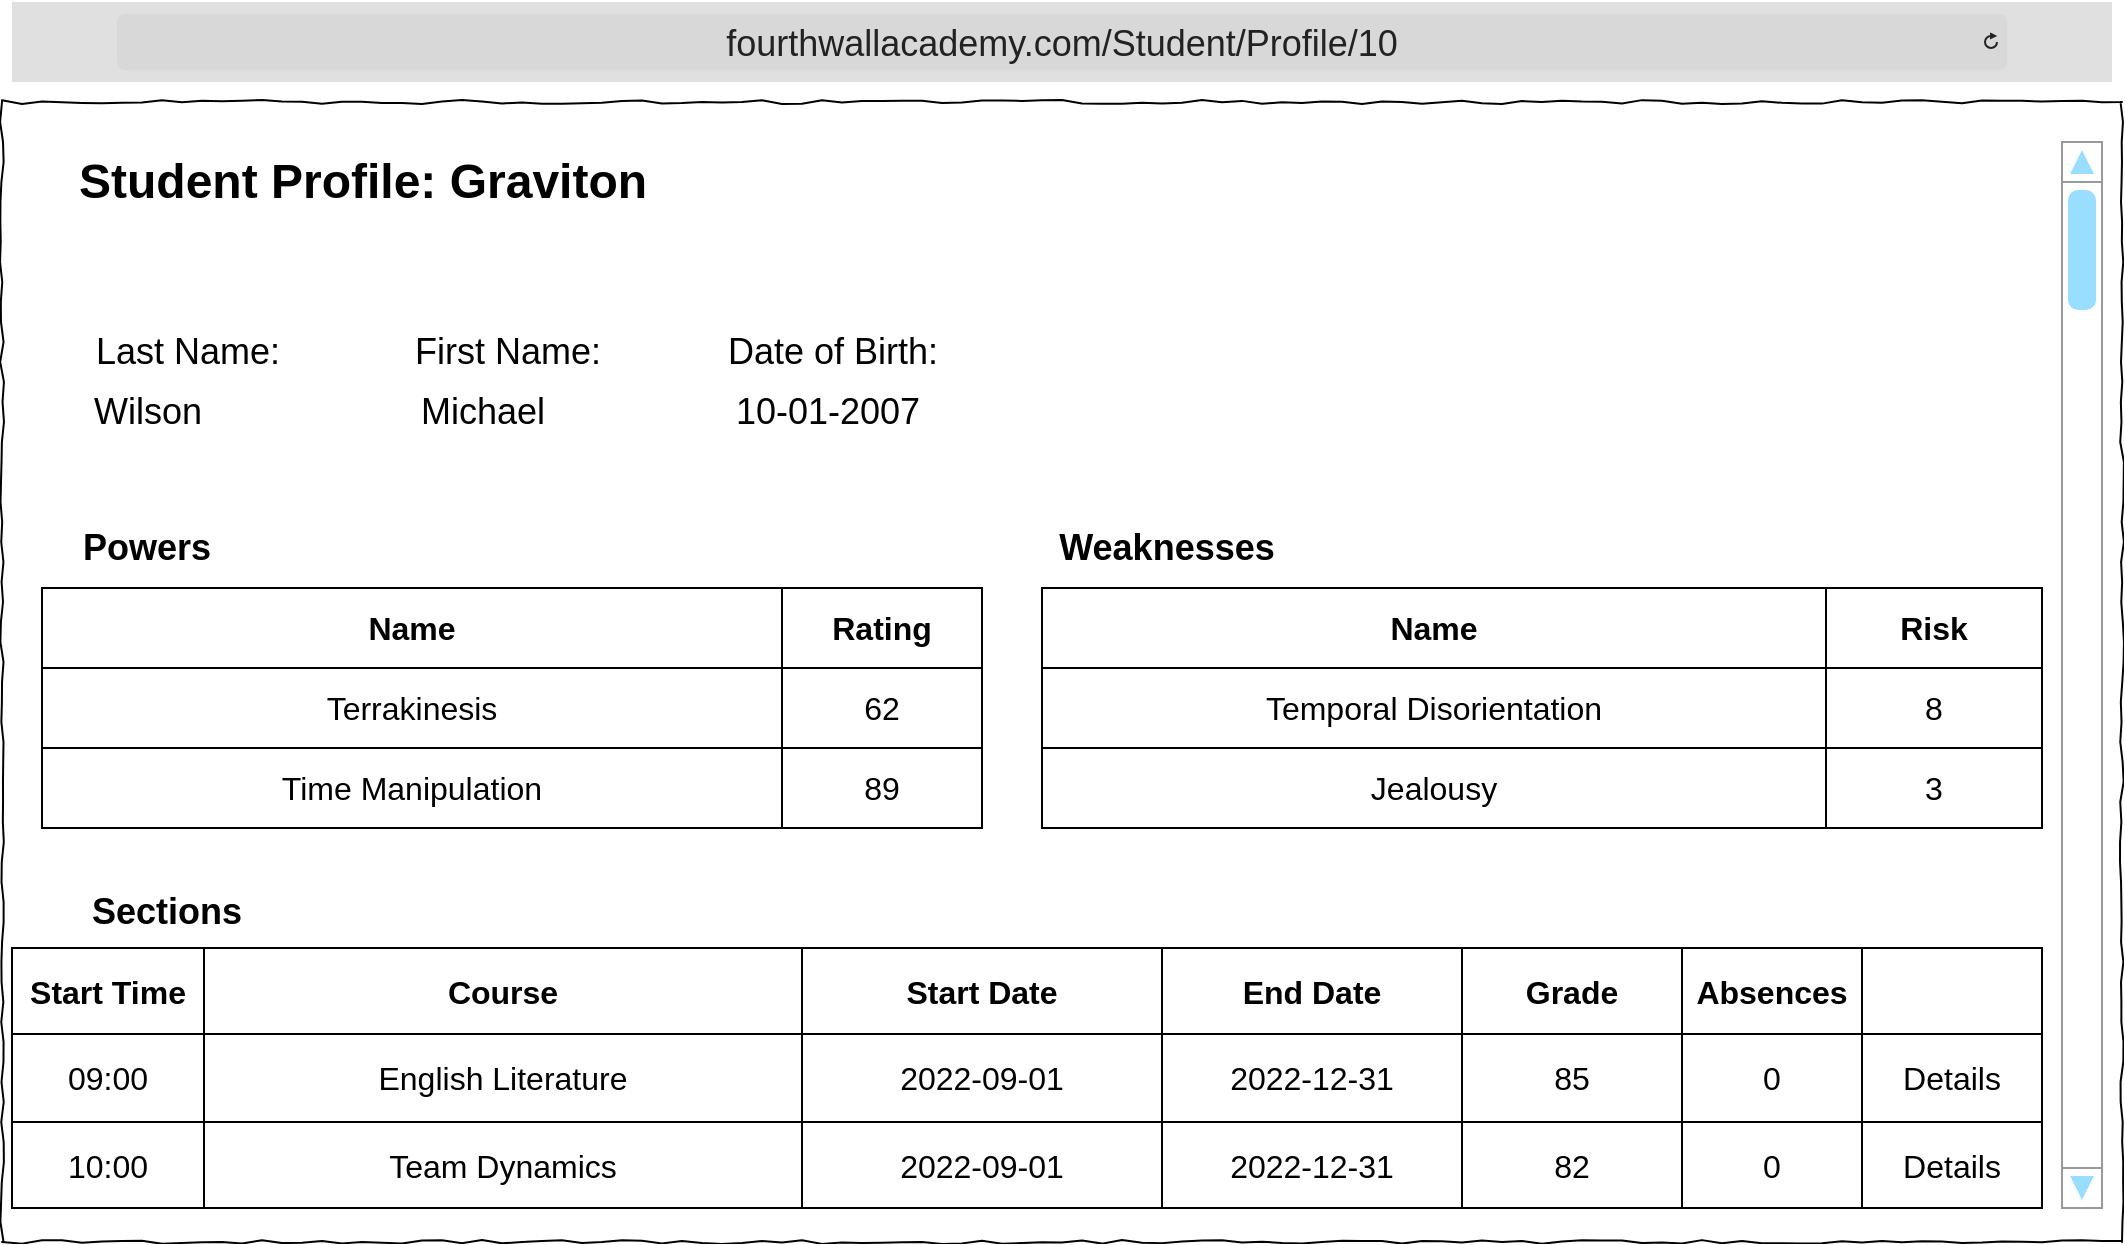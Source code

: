 <mxfile version="26.0.2">
  <diagram name="Page-1" id="03018318-947c-dd8e-b7a3-06fadd420f32">
    <mxGraphModel dx="1434" dy="738" grid="1" gridSize="10" guides="1" tooltips="1" connect="1" arrows="1" fold="1" page="1" pageScale="1" pageWidth="1100" pageHeight="850" background="none" math="0" shadow="0">
      <root>
        <mxCell id="0" />
        <mxCell id="1" parent="0" />
        <mxCell id="677b7b8949515195-1" value="" style="whiteSpace=wrap;html=1;rounded=0;shadow=0;labelBackgroundColor=none;strokeColor=#000000;strokeWidth=1;fillColor=none;fontFamily=Verdana;fontSize=12;fontColor=#000000;align=center;comic=1;" parent="1" vertex="1">
          <mxGeometry x="20" y="70" width="1060" height="570" as="geometry" />
        </mxCell>
        <mxCell id="LmwmgGfayQPv5SeDVGtm-14" value="&lt;font style=&quot;font-size: 18px;&quot;&gt;fourthwallacademy.com/Student/Profile/10&lt;/font&gt;" style="html=1;strokeWidth=1;shadow=0;dashed=0;shape=mxgraph.ios7ui.url;fillColor=#e0e0e0;strokeColor=#c0c0c0;buttonText=;strokeColor2=#222222;fontColor=#222222;fontSize=8;spacingTop=2;align=center;whiteSpace=wrap;" parent="1" vertex="1">
          <mxGeometry x="25" y="20" width="1050" height="40" as="geometry" />
        </mxCell>
        <mxCell id="yyuM_Z-W85GqfefdKvoD-1" value="&lt;font style=&quot;font-size: 18px;&quot;&gt;Wilson&lt;/font&gt;" style="text;html=1;align=center;verticalAlign=middle;whiteSpace=wrap;rounded=0;" parent="1" vertex="1">
          <mxGeometry x="57.5" y="210" width="70" height="30" as="geometry" />
        </mxCell>
        <mxCell id="yyuM_Z-W85GqfefdKvoD-2" value="&lt;font style=&quot;font-size: 18px;&quot;&gt;Last Name:&lt;/font&gt;" style="text;html=1;align=center;verticalAlign=middle;whiteSpace=wrap;rounded=0;" parent="1" vertex="1">
          <mxGeometry x="57.5" y="180" width="110" height="30" as="geometry" />
        </mxCell>
        <mxCell id="yyuM_Z-W85GqfefdKvoD-3" value="Student Profile: Graviton" style="text;strokeColor=none;fillColor=none;html=1;fontSize=24;fontStyle=1;verticalAlign=middle;align=center;" parent="1" vertex="1">
          <mxGeometry x="40" y="90" width="320" height="40" as="geometry" />
        </mxCell>
        <mxCell id="yyuM_Z-W85GqfefdKvoD-4" value="&lt;font style=&quot;font-size: 18px;&quot;&gt;First Name:&lt;/font&gt;" style="text;html=1;align=center;verticalAlign=middle;whiteSpace=wrap;rounded=0;" parent="1" vertex="1">
          <mxGeometry x="217.5" y="180" width="110" height="30" as="geometry" />
        </mxCell>
        <mxCell id="yyuM_Z-W85GqfefdKvoD-5" value="&lt;font style=&quot;font-size: 18px;&quot;&gt;Michael&lt;/font&gt;" style="text;html=1;align=center;verticalAlign=middle;whiteSpace=wrap;rounded=0;" parent="1" vertex="1">
          <mxGeometry x="227.5" y="210" width="65" height="30" as="geometry" />
        </mxCell>
        <mxCell id="yyuM_Z-W85GqfefdKvoD-6" value="&lt;font style=&quot;font-size: 18px;&quot;&gt;Date of Birth:&amp;nbsp;&lt;/font&gt;" style="text;html=1;align=center;verticalAlign=middle;whiteSpace=wrap;rounded=0;" parent="1" vertex="1">
          <mxGeometry x="377.5" y="180" width="120" height="30" as="geometry" />
        </mxCell>
        <mxCell id="yyuM_Z-W85GqfefdKvoD-7" value="&lt;span style=&quot;font-size: 18px;&quot;&gt;10-01-2007&lt;/span&gt;" style="text;html=1;align=center;verticalAlign=middle;whiteSpace=wrap;rounded=0;" parent="1" vertex="1">
          <mxGeometry x="377.5" y="210" width="110" height="30" as="geometry" />
        </mxCell>
        <mxCell id="yyuM_Z-W85GqfefdKvoD-21" value="" style="shape=table;startSize=0;container=1;collapsible=0;childLayout=tableLayout;fontSize=16;" parent="1" vertex="1">
          <mxGeometry x="40" y="313" width="470" height="120" as="geometry" />
        </mxCell>
        <mxCell id="yyuM_Z-W85GqfefdKvoD-22" value="" style="shape=tableRow;horizontal=0;startSize=0;swimlaneHead=0;swimlaneBody=0;strokeColor=inherit;top=0;left=0;bottom=0;right=0;collapsible=0;dropTarget=0;fillColor=none;points=[[0,0.5],[1,0.5]];portConstraint=eastwest;fontSize=16;" parent="yyuM_Z-W85GqfefdKvoD-21" vertex="1">
          <mxGeometry width="470" height="40" as="geometry" />
        </mxCell>
        <mxCell id="yyuM_Z-W85GqfefdKvoD-23" value="&lt;b&gt;Name&lt;/b&gt;" style="shape=partialRectangle;html=1;whiteSpace=wrap;connectable=0;strokeColor=inherit;overflow=hidden;fillColor=none;top=0;left=0;bottom=0;right=0;pointerEvents=1;fontSize=16;" parent="yyuM_Z-W85GqfefdKvoD-22" vertex="1">
          <mxGeometry width="370" height="40" as="geometry">
            <mxRectangle width="370" height="40" as="alternateBounds" />
          </mxGeometry>
        </mxCell>
        <mxCell id="yyuM_Z-W85GqfefdKvoD-25" value="&lt;b&gt;Rating&lt;/b&gt;" style="shape=partialRectangle;html=1;whiteSpace=wrap;connectable=0;strokeColor=inherit;overflow=hidden;fillColor=none;top=0;left=0;bottom=0;right=0;pointerEvents=1;fontSize=16;" parent="yyuM_Z-W85GqfefdKvoD-22" vertex="1">
          <mxGeometry x="370" width="100" height="40" as="geometry">
            <mxRectangle width="100" height="40" as="alternateBounds" />
          </mxGeometry>
        </mxCell>
        <mxCell id="yyuM_Z-W85GqfefdKvoD-26" value="" style="shape=tableRow;horizontal=0;startSize=0;swimlaneHead=0;swimlaneBody=0;strokeColor=inherit;top=0;left=0;bottom=0;right=0;collapsible=0;dropTarget=0;fillColor=none;points=[[0,0.5],[1,0.5]];portConstraint=eastwest;fontSize=16;" parent="yyuM_Z-W85GqfefdKvoD-21" vertex="1">
          <mxGeometry y="40" width="470" height="40" as="geometry" />
        </mxCell>
        <mxCell id="yyuM_Z-W85GqfefdKvoD-27" value="Terrakinesis" style="shape=partialRectangle;html=1;whiteSpace=wrap;connectable=0;strokeColor=inherit;overflow=hidden;fillColor=none;top=0;left=0;bottom=0;right=0;pointerEvents=1;fontSize=16;" parent="yyuM_Z-W85GqfefdKvoD-26" vertex="1">
          <mxGeometry width="370" height="40" as="geometry">
            <mxRectangle width="370" height="40" as="alternateBounds" />
          </mxGeometry>
        </mxCell>
        <mxCell id="yyuM_Z-W85GqfefdKvoD-29" value="62" style="shape=partialRectangle;html=1;whiteSpace=wrap;connectable=0;strokeColor=inherit;overflow=hidden;fillColor=none;top=0;left=0;bottom=0;right=0;pointerEvents=1;fontSize=16;" parent="yyuM_Z-W85GqfefdKvoD-26" vertex="1">
          <mxGeometry x="370" width="100" height="40" as="geometry">
            <mxRectangle width="100" height="40" as="alternateBounds" />
          </mxGeometry>
        </mxCell>
        <mxCell id="yyuM_Z-W85GqfefdKvoD-30" value="" style="shape=tableRow;horizontal=0;startSize=0;swimlaneHead=0;swimlaneBody=0;strokeColor=inherit;top=0;left=0;bottom=0;right=0;collapsible=0;dropTarget=0;fillColor=none;points=[[0,0.5],[1,0.5]];portConstraint=eastwest;fontSize=16;" parent="yyuM_Z-W85GqfefdKvoD-21" vertex="1">
          <mxGeometry y="80" width="470" height="40" as="geometry" />
        </mxCell>
        <mxCell id="yyuM_Z-W85GqfefdKvoD-31" value="Time Manipulation" style="shape=partialRectangle;html=1;whiteSpace=wrap;connectable=0;strokeColor=inherit;overflow=hidden;fillColor=none;top=0;left=0;bottom=0;right=0;pointerEvents=1;fontSize=16;" parent="yyuM_Z-W85GqfefdKvoD-30" vertex="1">
          <mxGeometry width="370" height="40" as="geometry">
            <mxRectangle width="370" height="40" as="alternateBounds" />
          </mxGeometry>
        </mxCell>
        <mxCell id="yyuM_Z-W85GqfefdKvoD-33" value="89" style="shape=partialRectangle;html=1;whiteSpace=wrap;connectable=0;strokeColor=inherit;overflow=hidden;fillColor=none;top=0;left=0;bottom=0;right=0;pointerEvents=1;fontSize=16;" parent="yyuM_Z-W85GqfefdKvoD-30" vertex="1">
          <mxGeometry x="370" width="100" height="40" as="geometry">
            <mxRectangle width="100" height="40" as="alternateBounds" />
          </mxGeometry>
        </mxCell>
        <mxCell id="yyuM_Z-W85GqfefdKvoD-37" value="&lt;b&gt;&lt;font style=&quot;font-size: 18px;&quot;&gt;Powers&lt;/font&gt;&lt;/b&gt;" style="text;html=1;align=center;verticalAlign=middle;whiteSpace=wrap;rounded=0;" parent="1" vertex="1">
          <mxGeometry x="40" y="278" width="105" height="30" as="geometry" />
        </mxCell>
        <mxCell id="yyuM_Z-W85GqfefdKvoD-39" value="&lt;b&gt;&lt;font style=&quot;font-size: 18px;&quot;&gt;Weaknesses&lt;/font&gt;&lt;/b&gt;" style="text;html=1;align=center;verticalAlign=middle;whiteSpace=wrap;rounded=0;" parent="1" vertex="1">
          <mxGeometry x="550" y="278" width="105" height="30" as="geometry" />
        </mxCell>
        <mxCell id="yyuM_Z-W85GqfefdKvoD-41" value="" style="shape=table;startSize=0;container=1;collapsible=0;childLayout=tableLayout;fontSize=16;" parent="1" vertex="1">
          <mxGeometry x="540" y="313" width="500" height="120" as="geometry" />
        </mxCell>
        <mxCell id="yyuM_Z-W85GqfefdKvoD-42" value="" style="shape=tableRow;horizontal=0;startSize=0;swimlaneHead=0;swimlaneBody=0;strokeColor=inherit;top=0;left=0;bottom=0;right=0;collapsible=0;dropTarget=0;fillColor=none;points=[[0,0.5],[1,0.5]];portConstraint=eastwest;fontSize=16;" parent="yyuM_Z-W85GqfefdKvoD-41" vertex="1">
          <mxGeometry width="500" height="40" as="geometry" />
        </mxCell>
        <mxCell id="yyuM_Z-W85GqfefdKvoD-43" value="&lt;b&gt;Name&lt;/b&gt;" style="shape=partialRectangle;html=1;whiteSpace=wrap;connectable=0;strokeColor=inherit;overflow=hidden;fillColor=none;top=0;left=0;bottom=0;right=0;pointerEvents=1;fontSize=16;" parent="yyuM_Z-W85GqfefdKvoD-42" vertex="1">
          <mxGeometry width="392" height="40" as="geometry">
            <mxRectangle width="392" height="40" as="alternateBounds" />
          </mxGeometry>
        </mxCell>
        <mxCell id="yyuM_Z-W85GqfefdKvoD-45" value="&lt;b&gt;Risk&lt;/b&gt;" style="shape=partialRectangle;html=1;whiteSpace=wrap;connectable=0;strokeColor=inherit;overflow=hidden;fillColor=none;top=0;left=0;bottom=0;right=0;pointerEvents=1;fontSize=16;" parent="yyuM_Z-W85GqfefdKvoD-42" vertex="1">
          <mxGeometry x="392" width="108" height="40" as="geometry">
            <mxRectangle width="108" height="40" as="alternateBounds" />
          </mxGeometry>
        </mxCell>
        <mxCell id="yyuM_Z-W85GqfefdKvoD-47" value="" style="shape=tableRow;horizontal=0;startSize=0;swimlaneHead=0;swimlaneBody=0;strokeColor=inherit;top=0;left=0;bottom=0;right=0;collapsible=0;dropTarget=0;fillColor=none;points=[[0,0.5],[1,0.5]];portConstraint=eastwest;fontSize=16;" parent="yyuM_Z-W85GqfefdKvoD-41" vertex="1">
          <mxGeometry y="40" width="500" height="40" as="geometry" />
        </mxCell>
        <mxCell id="yyuM_Z-W85GqfefdKvoD-48" value="Temporal Disorientation" style="shape=partialRectangle;html=1;whiteSpace=wrap;connectable=0;strokeColor=inherit;overflow=hidden;fillColor=none;top=0;left=0;bottom=0;right=0;pointerEvents=1;fontSize=16;" parent="yyuM_Z-W85GqfefdKvoD-47" vertex="1">
          <mxGeometry width="392" height="40" as="geometry">
            <mxRectangle width="392" height="40" as="alternateBounds" />
          </mxGeometry>
        </mxCell>
        <mxCell id="yyuM_Z-W85GqfefdKvoD-50" value="8" style="shape=partialRectangle;html=1;whiteSpace=wrap;connectable=0;strokeColor=inherit;overflow=hidden;fillColor=none;top=0;left=0;bottom=0;right=0;pointerEvents=1;fontSize=16;" parent="yyuM_Z-W85GqfefdKvoD-47" vertex="1">
          <mxGeometry x="392" width="108" height="40" as="geometry">
            <mxRectangle width="108" height="40" as="alternateBounds" />
          </mxGeometry>
        </mxCell>
        <mxCell id="yyuM_Z-W85GqfefdKvoD-52" value="" style="shape=tableRow;horizontal=0;startSize=0;swimlaneHead=0;swimlaneBody=0;strokeColor=inherit;top=0;left=0;bottom=0;right=0;collapsible=0;dropTarget=0;fillColor=none;points=[[0,0.5],[1,0.5]];portConstraint=eastwest;fontSize=16;" parent="yyuM_Z-W85GqfefdKvoD-41" vertex="1">
          <mxGeometry y="80" width="500" height="40" as="geometry" />
        </mxCell>
        <mxCell id="yyuM_Z-W85GqfefdKvoD-53" value="Jealousy" style="shape=partialRectangle;html=1;whiteSpace=wrap;connectable=0;strokeColor=inherit;overflow=hidden;fillColor=none;top=0;left=0;bottom=0;right=0;pointerEvents=1;fontSize=16;" parent="yyuM_Z-W85GqfefdKvoD-52" vertex="1">
          <mxGeometry width="392" height="40" as="geometry">
            <mxRectangle width="392" height="40" as="alternateBounds" />
          </mxGeometry>
        </mxCell>
        <mxCell id="yyuM_Z-W85GqfefdKvoD-55" value="3" style="shape=partialRectangle;html=1;whiteSpace=wrap;connectable=0;strokeColor=inherit;overflow=hidden;fillColor=none;top=0;left=0;bottom=0;right=0;pointerEvents=1;fontSize=16;" parent="yyuM_Z-W85GqfefdKvoD-52" vertex="1">
          <mxGeometry x="392" width="108" height="40" as="geometry">
            <mxRectangle width="108" height="40" as="alternateBounds" />
          </mxGeometry>
        </mxCell>
        <mxCell id="MeoE3m0ix6BkU6B8S3G8-1" value="" style="shape=table;startSize=0;container=1;collapsible=0;childLayout=tableLayout;fontSize=16;" parent="1" vertex="1">
          <mxGeometry x="25" y="493" width="1015" height="130" as="geometry" />
        </mxCell>
        <mxCell id="MeoE3m0ix6BkU6B8S3G8-2" value="" style="shape=tableRow;horizontal=0;startSize=0;swimlaneHead=0;swimlaneBody=0;strokeColor=inherit;top=0;left=0;bottom=0;right=0;collapsible=0;dropTarget=0;fillColor=none;points=[[0,0.5],[1,0.5]];portConstraint=eastwest;fontSize=16;" parent="MeoE3m0ix6BkU6B8S3G8-1" vertex="1">
          <mxGeometry width="1015" height="43" as="geometry" />
        </mxCell>
        <mxCell id="MeoE3m0ix6BkU6B8S3G8-31" value="&lt;b&gt;Start Time&lt;/b&gt;" style="shape=partialRectangle;html=1;whiteSpace=wrap;connectable=0;strokeColor=inherit;overflow=hidden;fillColor=none;top=0;left=0;bottom=0;right=0;pointerEvents=1;fontSize=16;" parent="MeoE3m0ix6BkU6B8S3G8-2" vertex="1">
          <mxGeometry width="96" height="43" as="geometry">
            <mxRectangle width="96" height="43" as="alternateBounds" />
          </mxGeometry>
        </mxCell>
        <mxCell id="MeoE3m0ix6BkU6B8S3G8-3" value="&lt;b&gt;Course&lt;/b&gt;" style="shape=partialRectangle;html=1;whiteSpace=wrap;connectable=0;strokeColor=inherit;overflow=hidden;fillColor=none;top=0;left=0;bottom=0;right=0;pointerEvents=1;fontSize=16;" parent="MeoE3m0ix6BkU6B8S3G8-2" vertex="1">
          <mxGeometry x="96" width="299" height="43" as="geometry">
            <mxRectangle width="299" height="43" as="alternateBounds" />
          </mxGeometry>
        </mxCell>
        <mxCell id="MeoE3m0ix6BkU6B8S3G8-20" value="&lt;b&gt;Start Date&lt;/b&gt;" style="shape=partialRectangle;html=1;whiteSpace=wrap;connectable=0;strokeColor=inherit;overflow=hidden;fillColor=none;top=0;left=0;bottom=0;right=0;pointerEvents=1;fontSize=16;" parent="MeoE3m0ix6BkU6B8S3G8-2" vertex="1">
          <mxGeometry x="395" width="180" height="43" as="geometry">
            <mxRectangle width="180" height="43" as="alternateBounds" />
          </mxGeometry>
        </mxCell>
        <mxCell id="MeoE3m0ix6BkU6B8S3G8-17" value="&lt;b&gt;End Date&lt;/b&gt;" style="shape=partialRectangle;html=1;whiteSpace=wrap;connectable=0;strokeColor=inherit;overflow=hidden;fillColor=none;top=0;left=0;bottom=0;right=0;pointerEvents=1;fontSize=16;" parent="MeoE3m0ix6BkU6B8S3G8-2" vertex="1">
          <mxGeometry x="575" width="150" height="43" as="geometry">
            <mxRectangle width="150" height="43" as="alternateBounds" />
          </mxGeometry>
        </mxCell>
        <mxCell id="MeoE3m0ix6BkU6B8S3G8-4" value="&lt;b&gt;Grade&lt;/b&gt;" style="shape=partialRectangle;html=1;whiteSpace=wrap;connectable=0;strokeColor=inherit;overflow=hidden;fillColor=none;top=0;left=0;bottom=0;right=0;pointerEvents=1;fontSize=16;" parent="MeoE3m0ix6BkU6B8S3G8-2" vertex="1">
          <mxGeometry x="725" width="110" height="43" as="geometry">
            <mxRectangle width="110" height="43" as="alternateBounds" />
          </mxGeometry>
        </mxCell>
        <mxCell id="MeoE3m0ix6BkU6B8S3G8-5" value="&lt;b&gt;Absences&lt;/b&gt;" style="shape=partialRectangle;html=1;whiteSpace=wrap;connectable=0;strokeColor=inherit;overflow=hidden;fillColor=none;top=0;left=0;bottom=0;right=0;pointerEvents=1;fontSize=16;" parent="MeoE3m0ix6BkU6B8S3G8-2" vertex="1">
          <mxGeometry x="835" width="90" height="43" as="geometry">
            <mxRectangle width="90" height="43" as="alternateBounds" />
          </mxGeometry>
        </mxCell>
        <mxCell id="MeoE3m0ix6BkU6B8S3G8-36" style="shape=partialRectangle;html=1;whiteSpace=wrap;connectable=0;strokeColor=inherit;overflow=hidden;fillColor=none;top=0;left=0;bottom=0;right=0;pointerEvents=1;fontSize=16;" parent="MeoE3m0ix6BkU6B8S3G8-2" vertex="1">
          <mxGeometry x="925" width="90" height="43" as="geometry">
            <mxRectangle width="90" height="43" as="alternateBounds" />
          </mxGeometry>
        </mxCell>
        <mxCell id="MeoE3m0ix6BkU6B8S3G8-6" value="" style="shape=tableRow;horizontal=0;startSize=0;swimlaneHead=0;swimlaneBody=0;strokeColor=inherit;top=0;left=0;bottom=0;right=0;collapsible=0;dropTarget=0;fillColor=none;points=[[0,0.5],[1,0.5]];portConstraint=eastwest;fontSize=16;" parent="MeoE3m0ix6BkU6B8S3G8-1" vertex="1">
          <mxGeometry y="43" width="1015" height="44" as="geometry" />
        </mxCell>
        <mxCell id="MeoE3m0ix6BkU6B8S3G8-32" value="09:00" style="shape=partialRectangle;html=1;whiteSpace=wrap;connectable=0;strokeColor=inherit;overflow=hidden;fillColor=none;top=0;left=0;bottom=0;right=0;pointerEvents=1;fontSize=16;" parent="MeoE3m0ix6BkU6B8S3G8-6" vertex="1">
          <mxGeometry width="96" height="44" as="geometry">
            <mxRectangle width="96" height="44" as="alternateBounds" />
          </mxGeometry>
        </mxCell>
        <mxCell id="MeoE3m0ix6BkU6B8S3G8-7" value="English Literature" style="shape=partialRectangle;html=1;whiteSpace=wrap;connectable=0;strokeColor=inherit;overflow=hidden;fillColor=none;top=0;left=0;bottom=0;right=0;pointerEvents=1;fontSize=16;" parent="MeoE3m0ix6BkU6B8S3G8-6" vertex="1">
          <mxGeometry x="96" width="299" height="44" as="geometry">
            <mxRectangle width="299" height="44" as="alternateBounds" />
          </mxGeometry>
        </mxCell>
        <mxCell id="MeoE3m0ix6BkU6B8S3G8-21" value="2022-09-01" style="shape=partialRectangle;html=1;whiteSpace=wrap;connectable=0;strokeColor=inherit;overflow=hidden;fillColor=none;top=0;left=0;bottom=0;right=0;pointerEvents=1;fontSize=16;" parent="MeoE3m0ix6BkU6B8S3G8-6" vertex="1">
          <mxGeometry x="395" width="180" height="44" as="geometry">
            <mxRectangle width="180" height="44" as="alternateBounds" />
          </mxGeometry>
        </mxCell>
        <mxCell id="MeoE3m0ix6BkU6B8S3G8-18" value="2022-12-31" style="shape=partialRectangle;html=1;whiteSpace=wrap;connectable=0;strokeColor=inherit;overflow=hidden;fillColor=none;top=0;left=0;bottom=0;right=0;pointerEvents=1;fontSize=16;" parent="MeoE3m0ix6BkU6B8S3G8-6" vertex="1">
          <mxGeometry x="575" width="150" height="44" as="geometry">
            <mxRectangle width="150" height="44" as="alternateBounds" />
          </mxGeometry>
        </mxCell>
        <mxCell id="MeoE3m0ix6BkU6B8S3G8-8" value="85" style="shape=partialRectangle;html=1;whiteSpace=wrap;connectable=0;strokeColor=inherit;overflow=hidden;fillColor=none;top=0;left=0;bottom=0;right=0;pointerEvents=1;fontSize=16;" parent="MeoE3m0ix6BkU6B8S3G8-6" vertex="1">
          <mxGeometry x="725" width="110" height="44" as="geometry">
            <mxRectangle width="110" height="44" as="alternateBounds" />
          </mxGeometry>
        </mxCell>
        <mxCell id="MeoE3m0ix6BkU6B8S3G8-9" value="0" style="shape=partialRectangle;html=1;whiteSpace=wrap;connectable=0;strokeColor=inherit;overflow=hidden;fillColor=none;top=0;left=0;bottom=0;right=0;pointerEvents=1;fontSize=16;" parent="MeoE3m0ix6BkU6B8S3G8-6" vertex="1">
          <mxGeometry x="835" width="90" height="44" as="geometry">
            <mxRectangle width="90" height="44" as="alternateBounds" />
          </mxGeometry>
        </mxCell>
        <mxCell id="MeoE3m0ix6BkU6B8S3G8-37" value="&lt;font style=&quot;color: light-dark(rgb(0, 0, 0), rgb(51, 153, 255));&quot;&gt;Details&lt;/font&gt;" style="shape=partialRectangle;html=1;whiteSpace=wrap;connectable=0;strokeColor=inherit;overflow=hidden;fillColor=none;top=0;left=0;bottom=0;right=0;pointerEvents=1;fontSize=16;" parent="MeoE3m0ix6BkU6B8S3G8-6" vertex="1">
          <mxGeometry x="925" width="90" height="44" as="geometry">
            <mxRectangle width="90" height="44" as="alternateBounds" />
          </mxGeometry>
        </mxCell>
        <mxCell id="MeoE3m0ix6BkU6B8S3G8-10" value="" style="shape=tableRow;horizontal=0;startSize=0;swimlaneHead=0;swimlaneBody=0;strokeColor=inherit;top=0;left=0;bottom=0;right=0;collapsible=0;dropTarget=0;fillColor=none;points=[[0,0.5],[1,0.5]];portConstraint=eastwest;fontSize=16;" parent="MeoE3m0ix6BkU6B8S3G8-1" vertex="1">
          <mxGeometry y="87" width="1015" height="43" as="geometry" />
        </mxCell>
        <mxCell id="MeoE3m0ix6BkU6B8S3G8-33" value="10:00" style="shape=partialRectangle;html=1;whiteSpace=wrap;connectable=0;strokeColor=inherit;overflow=hidden;fillColor=none;top=0;left=0;bottom=0;right=0;pointerEvents=1;fontSize=16;" parent="MeoE3m0ix6BkU6B8S3G8-10" vertex="1">
          <mxGeometry width="96" height="43" as="geometry">
            <mxRectangle width="96" height="43" as="alternateBounds" />
          </mxGeometry>
        </mxCell>
        <mxCell id="MeoE3m0ix6BkU6B8S3G8-11" value="Team Dynamics" style="shape=partialRectangle;html=1;whiteSpace=wrap;connectable=0;strokeColor=inherit;overflow=hidden;fillColor=none;top=0;left=0;bottom=0;right=0;pointerEvents=1;fontSize=16;" parent="MeoE3m0ix6BkU6B8S3G8-10" vertex="1">
          <mxGeometry x="96" width="299" height="43" as="geometry">
            <mxRectangle width="299" height="43" as="alternateBounds" />
          </mxGeometry>
        </mxCell>
        <mxCell id="MeoE3m0ix6BkU6B8S3G8-22" value="2022-09-01" style="shape=partialRectangle;html=1;whiteSpace=wrap;connectable=0;strokeColor=inherit;overflow=hidden;fillColor=none;top=0;left=0;bottom=0;right=0;pointerEvents=1;fontSize=16;" parent="MeoE3m0ix6BkU6B8S3G8-10" vertex="1">
          <mxGeometry x="395" width="180" height="43" as="geometry">
            <mxRectangle width="180" height="43" as="alternateBounds" />
          </mxGeometry>
        </mxCell>
        <mxCell id="MeoE3m0ix6BkU6B8S3G8-19" value="2022-12-31" style="shape=partialRectangle;html=1;whiteSpace=wrap;connectable=0;strokeColor=inherit;overflow=hidden;fillColor=none;top=0;left=0;bottom=0;right=0;pointerEvents=1;fontSize=16;" parent="MeoE3m0ix6BkU6B8S3G8-10" vertex="1">
          <mxGeometry x="575" width="150" height="43" as="geometry">
            <mxRectangle width="150" height="43" as="alternateBounds" />
          </mxGeometry>
        </mxCell>
        <mxCell id="MeoE3m0ix6BkU6B8S3G8-12" value="82" style="shape=partialRectangle;html=1;whiteSpace=wrap;connectable=0;strokeColor=inherit;overflow=hidden;fillColor=none;top=0;left=0;bottom=0;right=0;pointerEvents=1;fontSize=16;" parent="MeoE3m0ix6BkU6B8S3G8-10" vertex="1">
          <mxGeometry x="725" width="110" height="43" as="geometry">
            <mxRectangle width="110" height="43" as="alternateBounds" />
          </mxGeometry>
        </mxCell>
        <mxCell id="MeoE3m0ix6BkU6B8S3G8-13" value="0" style="shape=partialRectangle;html=1;whiteSpace=wrap;connectable=0;strokeColor=inherit;overflow=hidden;fillColor=none;top=0;left=0;bottom=0;right=0;pointerEvents=1;fontSize=16;" parent="MeoE3m0ix6BkU6B8S3G8-10" vertex="1">
          <mxGeometry x="835" width="90" height="43" as="geometry">
            <mxRectangle width="90" height="43" as="alternateBounds" />
          </mxGeometry>
        </mxCell>
        <mxCell id="MeoE3m0ix6BkU6B8S3G8-38" value="&lt;font style=&quot;color: light-dark(rgb(0, 0, 0), rgb(51, 153, 255));&quot;&gt;Details&lt;/font&gt;" style="shape=partialRectangle;html=1;whiteSpace=wrap;connectable=0;strokeColor=inherit;overflow=hidden;fillColor=none;top=0;left=0;bottom=0;right=0;pointerEvents=1;fontSize=16;" parent="MeoE3m0ix6BkU6B8S3G8-10" vertex="1">
          <mxGeometry x="925" width="90" height="43" as="geometry">
            <mxRectangle width="90" height="43" as="alternateBounds" />
          </mxGeometry>
        </mxCell>
        <mxCell id="MeoE3m0ix6BkU6B8S3G8-30" value="" style="verticalLabelPosition=bottom;shadow=0;dashed=0;align=center;html=1;verticalAlign=top;strokeWidth=1;shape=mxgraph.mockup.navigation.scrollBar;strokeColor=#999999;barPos=99.076;fillColor2=#99ddff;strokeColor2=none;direction=north;" parent="1" vertex="1">
          <mxGeometry x="1050" y="90" width="20" height="533" as="geometry" />
        </mxCell>
        <mxCell id="MeoE3m0ix6BkU6B8S3G8-35" value="&lt;b&gt;&lt;font style=&quot;font-size: 18px;&quot;&gt;Sections&lt;/font&gt;&lt;/b&gt;" style="text;html=1;align=center;verticalAlign=middle;whiteSpace=wrap;rounded=0;" parent="1" vertex="1">
          <mxGeometry x="50" y="460" width="105" height="30" as="geometry" />
        </mxCell>
      </root>
    </mxGraphModel>
  </diagram>
</mxfile>
